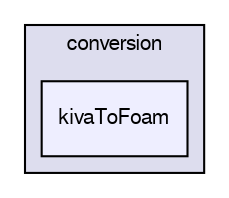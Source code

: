 digraph "applications/utilities/mesh/conversion/kivaToFoam" {
  bgcolor=transparent;
  compound=true
  node [ fontsize="10", fontname="FreeSans"];
  edge [ labelfontsize="10", labelfontname="FreeSans"];
  subgraph clusterdir_5148cfe1bce83bc5fdc09a52963260a1 {
    graph [ bgcolor="#ddddee", pencolor="black", label="conversion" fontname="FreeSans", fontsize="10", URL="dir_5148cfe1bce83bc5fdc09a52963260a1.html"]
  dir_70a35c3100dccfae8438cdc5e1bf1d20 [shape=box, label="kivaToFoam", style="filled", fillcolor="#eeeeff", pencolor="black", URL="dir_70a35c3100dccfae8438cdc5e1bf1d20.html"];
  }
}
